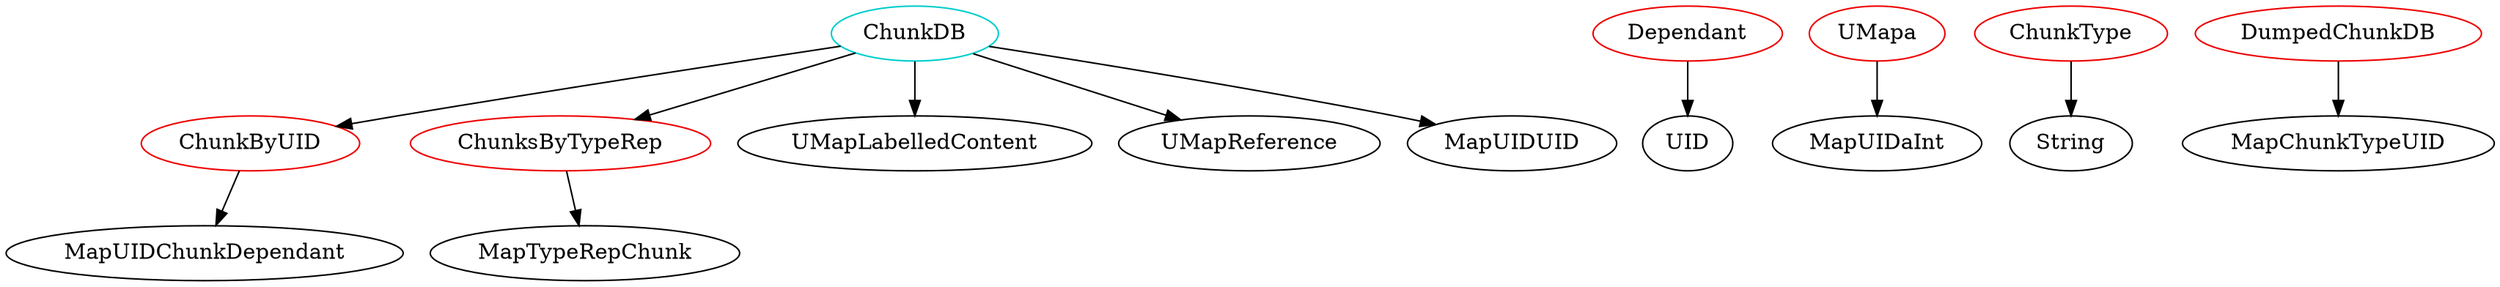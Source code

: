 digraph alltypes {
	subgraph cunkdbh {
		subgraph chunkdb{
		ChunkDB	[shape=oval, color=cyan3, label="ChunkDB"];
		ChunkDB -> ChunkByUID;
		ChunkDB -> ChunksByTypeRep;
		ChunkDB -> UMapLabelledContent;
		ChunkDB -> UMapReference;
		ChunkDB -> MapUIDUID;
		}
		subgraph dependant{
		Dependant	[shape=oval, color=red2, label="Dependant"];
		Dependant -> UID;
		}
		subgraph chunkbyuid{
		ChunkByUID	[shape=oval, color=red2, label="ChunkByUID"];
		ChunkByUID -> MapUIDChunkDependant;
		}
		subgraph chunksbytyperep{
		ChunksByTypeRep	[shape=oval, color=red2, label="ChunksByTypeRep"];
		ChunksByTypeRep -> MapTypeRepChunk;
		}
		subgraph umapa{
		UMapa	[shape=oval, color=red2, label="UMapa"];
		UMapa -> MapUIDaInt;
		}
	}
	subgraph dump {
		subgraph chunktype{
		ChunkType	[shape=oval, color=red2, label="ChunkType"];
		ChunkType -> String;
		}
		subgraph dumpedchunkdb{
		DumpedChunkDB	[shape=oval, color=red2, label="DumpedChunkDB"];
		DumpedChunkDB -> MapChunkTypeUID;
		}
	}
	subgraph typeduidref {
	}
	subgraph drails {
	}
}
